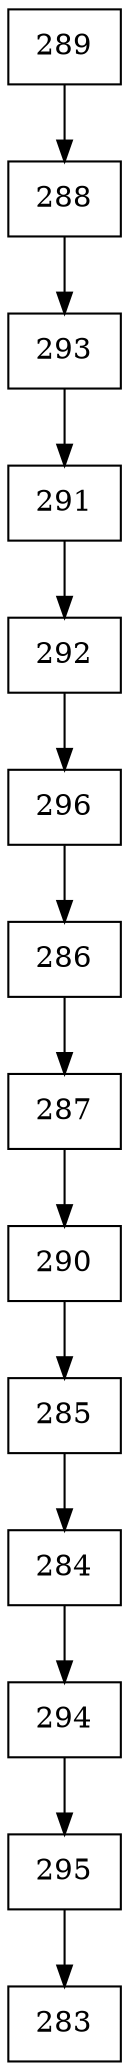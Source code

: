 digraph G {
  node [shape=record];
  node0 [label="{289}"];
  node0 -> node1;
  node1 [label="{288}"];
  node1 -> node2;
  node2 [label="{293}"];
  node2 -> node3;
  node3 [label="{291}"];
  node3 -> node4;
  node4 [label="{292}"];
  node4 -> node5;
  node5 [label="{296}"];
  node5 -> node6;
  node6 [label="{286}"];
  node6 -> node7;
  node7 [label="{287}"];
  node7 -> node8;
  node8 [label="{290}"];
  node8 -> node9;
  node9 [label="{285}"];
  node9 -> node10;
  node10 [label="{284}"];
  node10 -> node11;
  node11 [label="{294}"];
  node11 -> node12;
  node12 [label="{295}"];
  node12 -> node13;
  node13 [label="{283}"];
}
